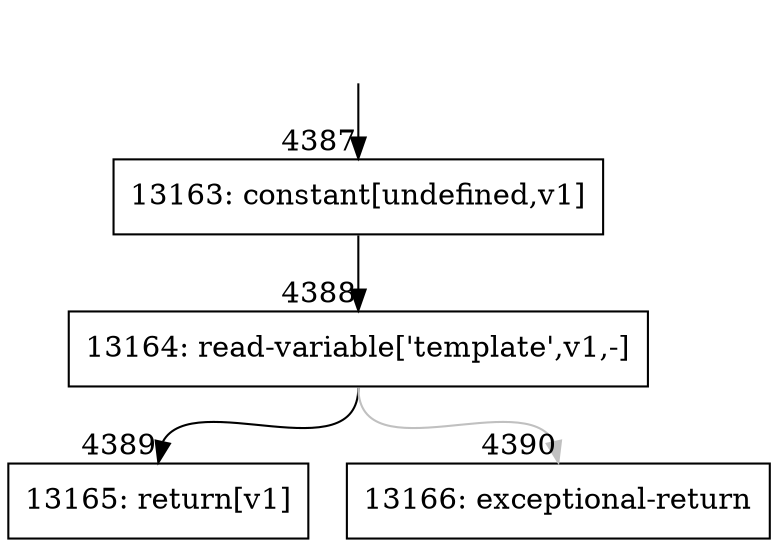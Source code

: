 digraph {
rankdir="TD"
BB_entry406[shape=none,label=""];
BB_entry406 -> BB4387 [tailport=s, headport=n, headlabel="    4387"]
BB4387 [shape=record label="{13163: constant[undefined,v1]}" ] 
BB4387 -> BB4388 [tailport=s, headport=n, headlabel="      4388"]
BB4388 [shape=record label="{13164: read-variable['template',v1,-]}" ] 
BB4388 -> BB4389 [tailport=s, headport=n, headlabel="      4389"]
BB4388 -> BB4390 [tailport=s, headport=n, color=gray, headlabel="      4390"]
BB4389 [shape=record label="{13165: return[v1]}" ] 
BB4390 [shape=record label="{13166: exceptional-return}" ] 
//#$~ 2545
}

